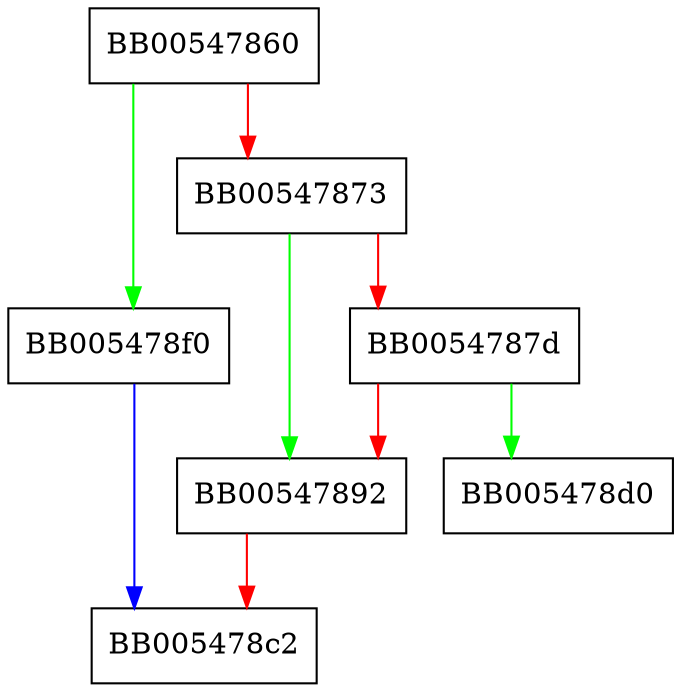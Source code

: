 digraph BN_priv_rand_range_ex {
  node [shape="box"];
  graph [splines=ortho];
  BB00547860 -> BB005478f0 [color="green"];
  BB00547860 -> BB00547873 [color="red"];
  BB00547873 -> BB00547892 [color="green"];
  BB00547873 -> BB0054787d [color="red"];
  BB0054787d -> BB005478d0 [color="green"];
  BB0054787d -> BB00547892 [color="red"];
  BB00547892 -> BB005478c2 [color="red"];
  BB005478f0 -> BB005478c2 [color="blue"];
}